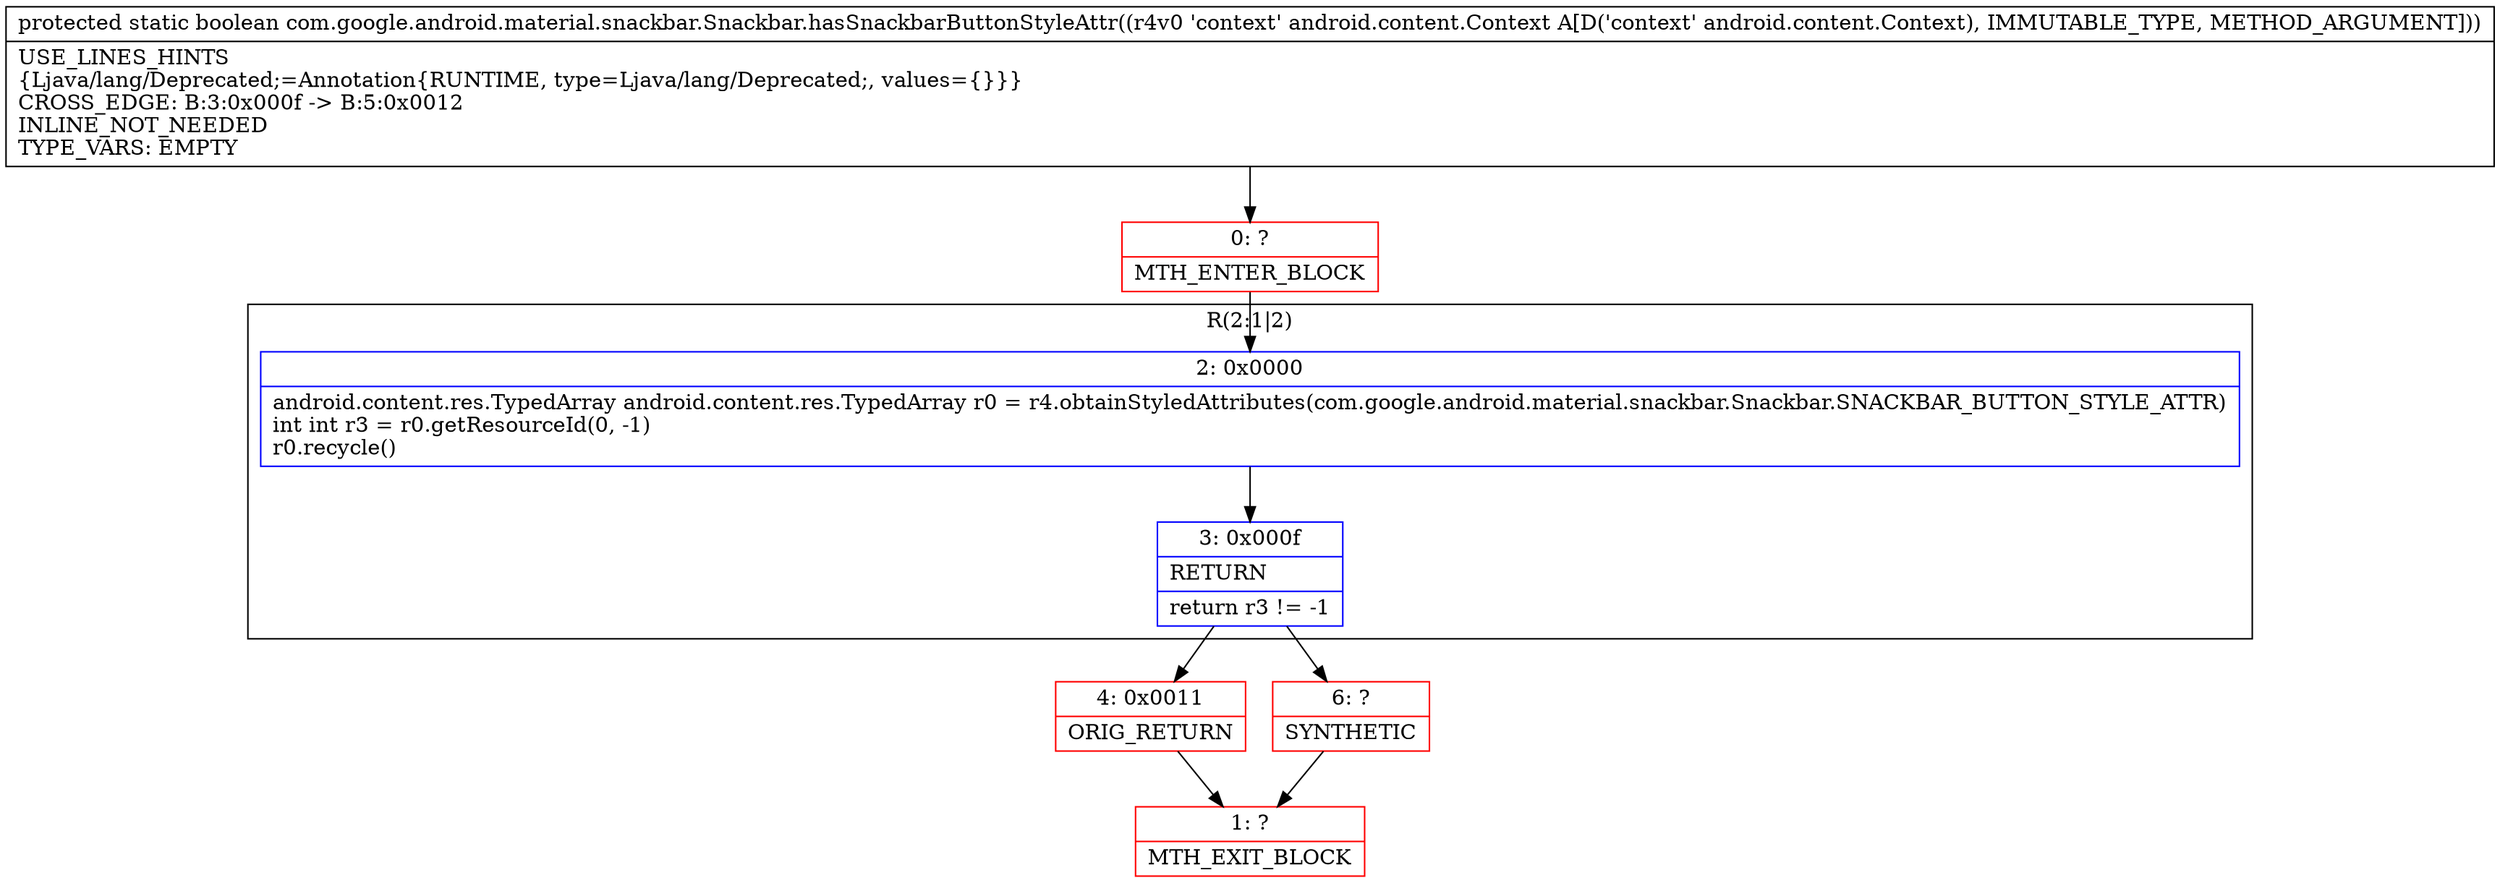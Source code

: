 digraph "CFG forcom.google.android.material.snackbar.Snackbar.hasSnackbarButtonStyleAttr(Landroid\/content\/Context;)Z" {
subgraph cluster_Region_763465405 {
label = "R(2:1|2)";
node [shape=record,color=blue];
Node_2 [shape=record,label="{2\:\ 0x0000|android.content.res.TypedArray android.content.res.TypedArray r0 = r4.obtainStyledAttributes(com.google.android.material.snackbar.Snackbar.SNACKBAR_BUTTON_STYLE_ATTR)\lint int r3 = r0.getResourceId(0, \-1)\lr0.recycle()\l}"];
Node_3 [shape=record,label="{3\:\ 0x000f|RETURN\l|return r3 != \-1\l}"];
}
Node_0 [shape=record,color=red,label="{0\:\ ?|MTH_ENTER_BLOCK\l}"];
Node_4 [shape=record,color=red,label="{4\:\ 0x0011|ORIG_RETURN\l}"];
Node_1 [shape=record,color=red,label="{1\:\ ?|MTH_EXIT_BLOCK\l}"];
Node_6 [shape=record,color=red,label="{6\:\ ?|SYNTHETIC\l}"];
MethodNode[shape=record,label="{protected static boolean com.google.android.material.snackbar.Snackbar.hasSnackbarButtonStyleAttr((r4v0 'context' android.content.Context A[D('context' android.content.Context), IMMUTABLE_TYPE, METHOD_ARGUMENT]))  | USE_LINES_HINTS\l\{Ljava\/lang\/Deprecated;=Annotation\{RUNTIME, type=Ljava\/lang\/Deprecated;, values=\{\}\}\}\lCROSS_EDGE: B:3:0x000f \-\> B:5:0x0012\lINLINE_NOT_NEEDED\lTYPE_VARS: EMPTY\l}"];
MethodNode -> Node_0;Node_2 -> Node_3;
Node_3 -> Node_4;
Node_3 -> Node_6;
Node_0 -> Node_2;
Node_4 -> Node_1;
Node_6 -> Node_1;
}

